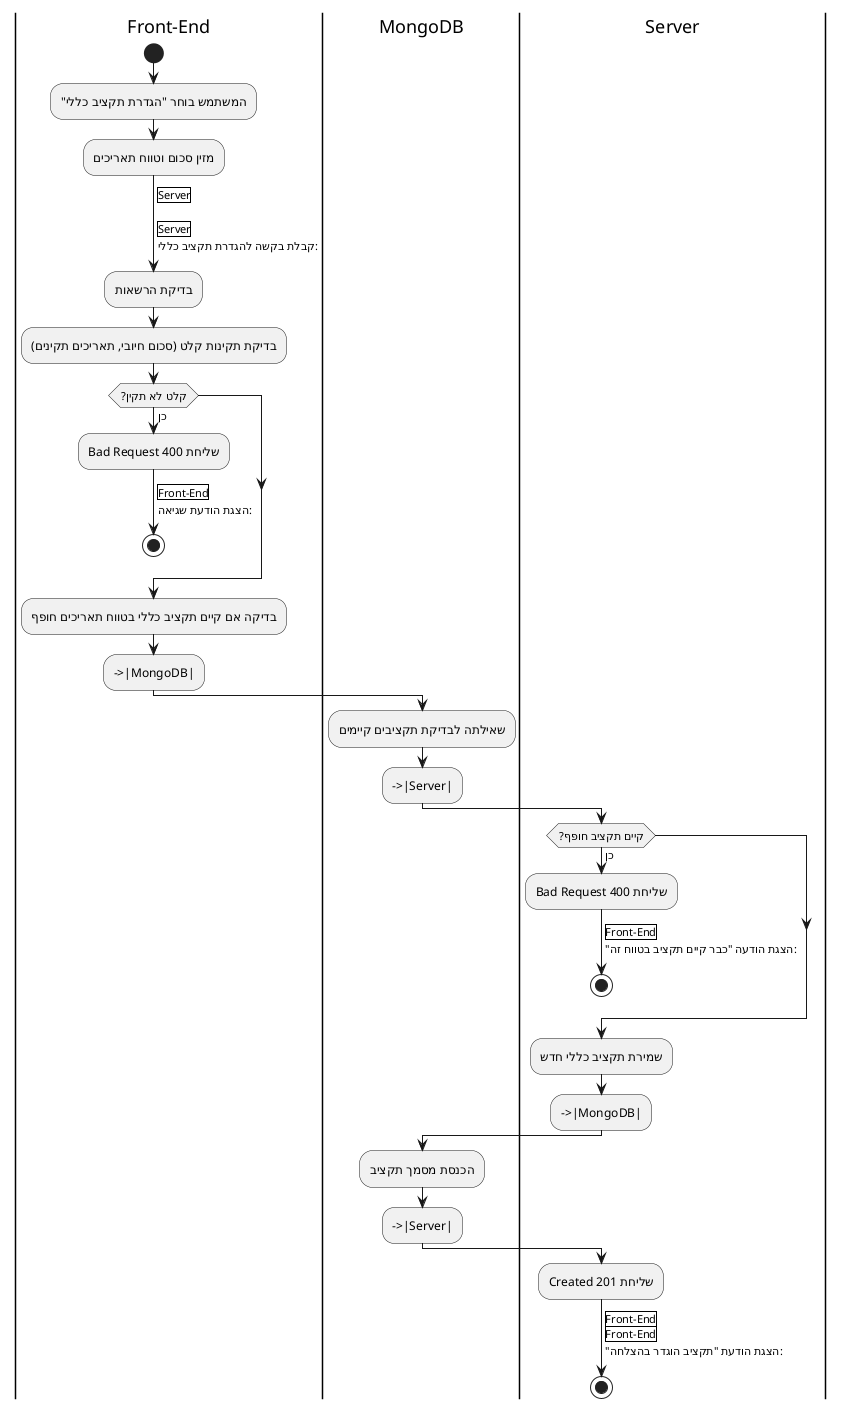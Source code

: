 @startuml setGeneralBudgetAD
|Front-End|
start
:המשתמש בוחר "הגדרת תקציב כללי";
:מזין סכום וטווח תאריכים;
->|Server|

|Server|
:קבלת בקשה להגדרת תקציב כללי;
:בדיקת הרשאות;
:בדיקת תקינות קלט (סכום חיובי, תאריכים תקינים);
if (קלט לא תקין?) then (כן)
    :שליחת 400 Bad Request;
    ->|Front-End|
    :הצגת הודעת שגיאה;
    stop
endif
:בדיקה אם קיים תקציב כללי בטווח תאריכים חופף;
-->|MongoDB|
|MongoDB|
:שאילתה לבדיקת תקציבים קיימים;
-->|Server|
|Server|
if (קיים תקציב חופף?) then (כן)
    :שליחת 400 Bad Request;
    ->|Front-End|
    :הצגת הודעה "כבר קיים תקציב בטווח זה";
    stop
endif
:שמירת תקציב כללי חדש;
-->|MongoDB|
|MongoDB|
:הכנסת מסמך תקציב;
-->|Server|
|Server|
:שליחת 201 Created;
->|Front-End|
|Front-End|
:הצגת הודעת "תקציב הוגדר בהצלחה";
stop
@enduml